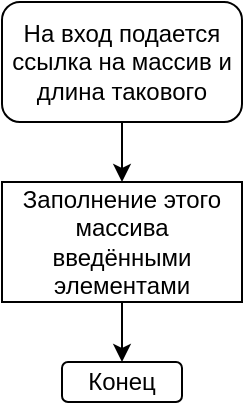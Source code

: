 <mxfile version="14.2.4" type="device"><diagram id="-JdZeSh9MJbHW_7uGiWz" name="Page-1"><mxGraphModel dx="700" dy="735" grid="1" gridSize="10" guides="1" tooltips="1" connect="1" arrows="1" fold="1" page="1" pageScale="1" pageWidth="850" pageHeight="1100" math="0" shadow="0"><root><mxCell id="0"/><mxCell id="1" parent="0"/><mxCell id="g7AnMysPFg9ysdQKlACD-3" value="" style="edgeStyle=orthogonalEdgeStyle;rounded=0;orthogonalLoop=1;jettySize=auto;html=1;" edge="1" parent="1" source="g7AnMysPFg9ysdQKlACD-1" target="g7AnMysPFg9ysdQKlACD-2"><mxGeometry relative="1" as="geometry"/></mxCell><mxCell id="g7AnMysPFg9ysdQKlACD-1" value="На вход подается ссылка на массив и длина такового" style="rounded=1;whiteSpace=wrap;html=1;" vertex="1" parent="1"><mxGeometry x="100" y="90" width="120" height="60" as="geometry"/></mxCell><mxCell id="g7AnMysPFg9ysdQKlACD-5" value="" style="edgeStyle=orthogonalEdgeStyle;rounded=0;orthogonalLoop=1;jettySize=auto;html=1;" edge="1" parent="1" source="g7AnMysPFg9ysdQKlACD-2" target="g7AnMysPFg9ysdQKlACD-4"><mxGeometry relative="1" as="geometry"/></mxCell><mxCell id="g7AnMysPFg9ysdQKlACD-2" value="Заполнение этого массива введёнными элементами" style="rounded=0;whiteSpace=wrap;html=1;" vertex="1" parent="1"><mxGeometry x="100" y="180" width="120" height="60" as="geometry"/></mxCell><mxCell id="g7AnMysPFg9ysdQKlACD-4" value="Конец" style="rounded=1;whiteSpace=wrap;html=1;" vertex="1" parent="1"><mxGeometry x="130" y="270" width="60" height="20" as="geometry"/></mxCell></root></mxGraphModel></diagram></mxfile>